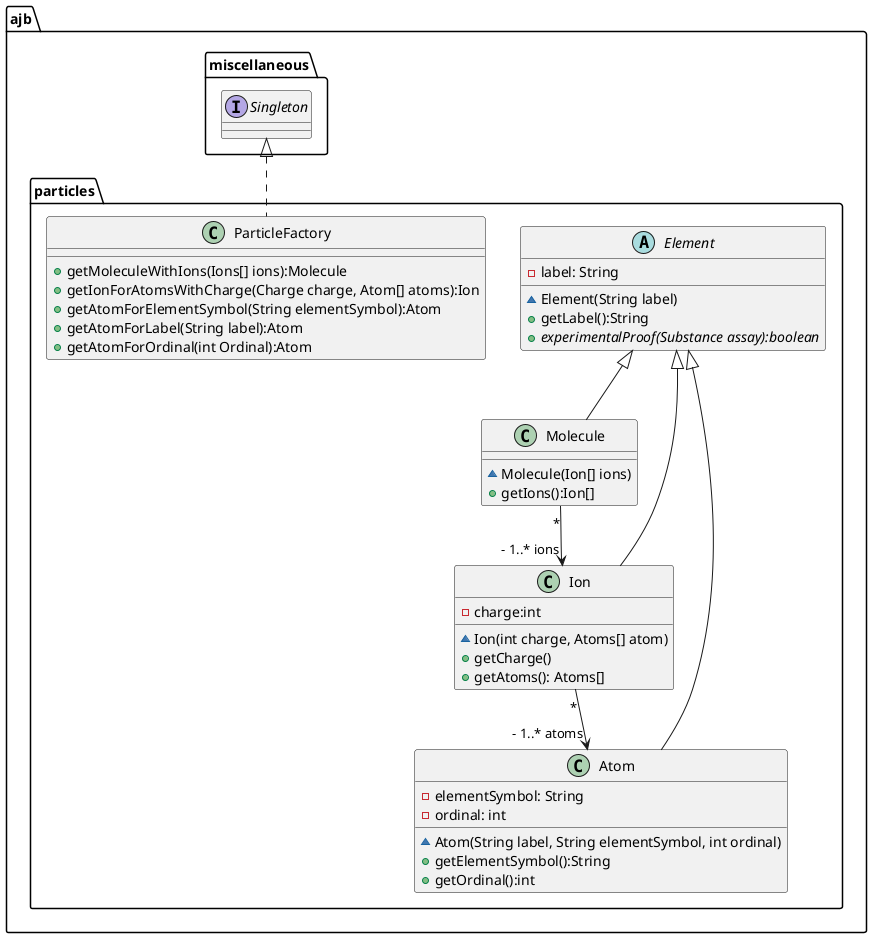 @startuml

namespace ajb{
    namespace particles{
        abstract class Element{
            -label: String
            ~Element(String label)
            +getLabel():String
            +{abstract} experimentalProof(Substance assay):boolean
'            +{abstract} alter():void
        }

        class Molecule extends Element{
            ~Molecule(Ion[] ions)
            +getIons():Ion[]
        }
        Molecule "*" --> "- 1..* ions" Ion

        class Ion extends Element{
            ~Ion(int charge, Atoms[] atom)
            -charge:int
            +getCharge()
            +getAtoms(): Atoms[]
        }
        Ion "*" --> "- 1..* atoms" Atom

        class Atom extends Element{
            -elementSymbol: String
            -ordinal: int
            ~Atom(String label, String elementSymbol, int ordinal)
            +getElementSymbol():String
            +getOrdinal():int
        }

        class ParticleFactory implements .ajb.miscellaneous.Singleton{
            +getMoleculeWithIons(Ions[] ions):Molecule
            +getIonForAtomsWithCharge(Charge charge, Atom[] atoms):Ion
            +getAtomForElementSymbol(String elementSymbol):Atom
            +getAtomForLabel(String label):Atom
            +getAtomForOrdinal(int Ordinal):Atom
        }
    }
}

@enduml
